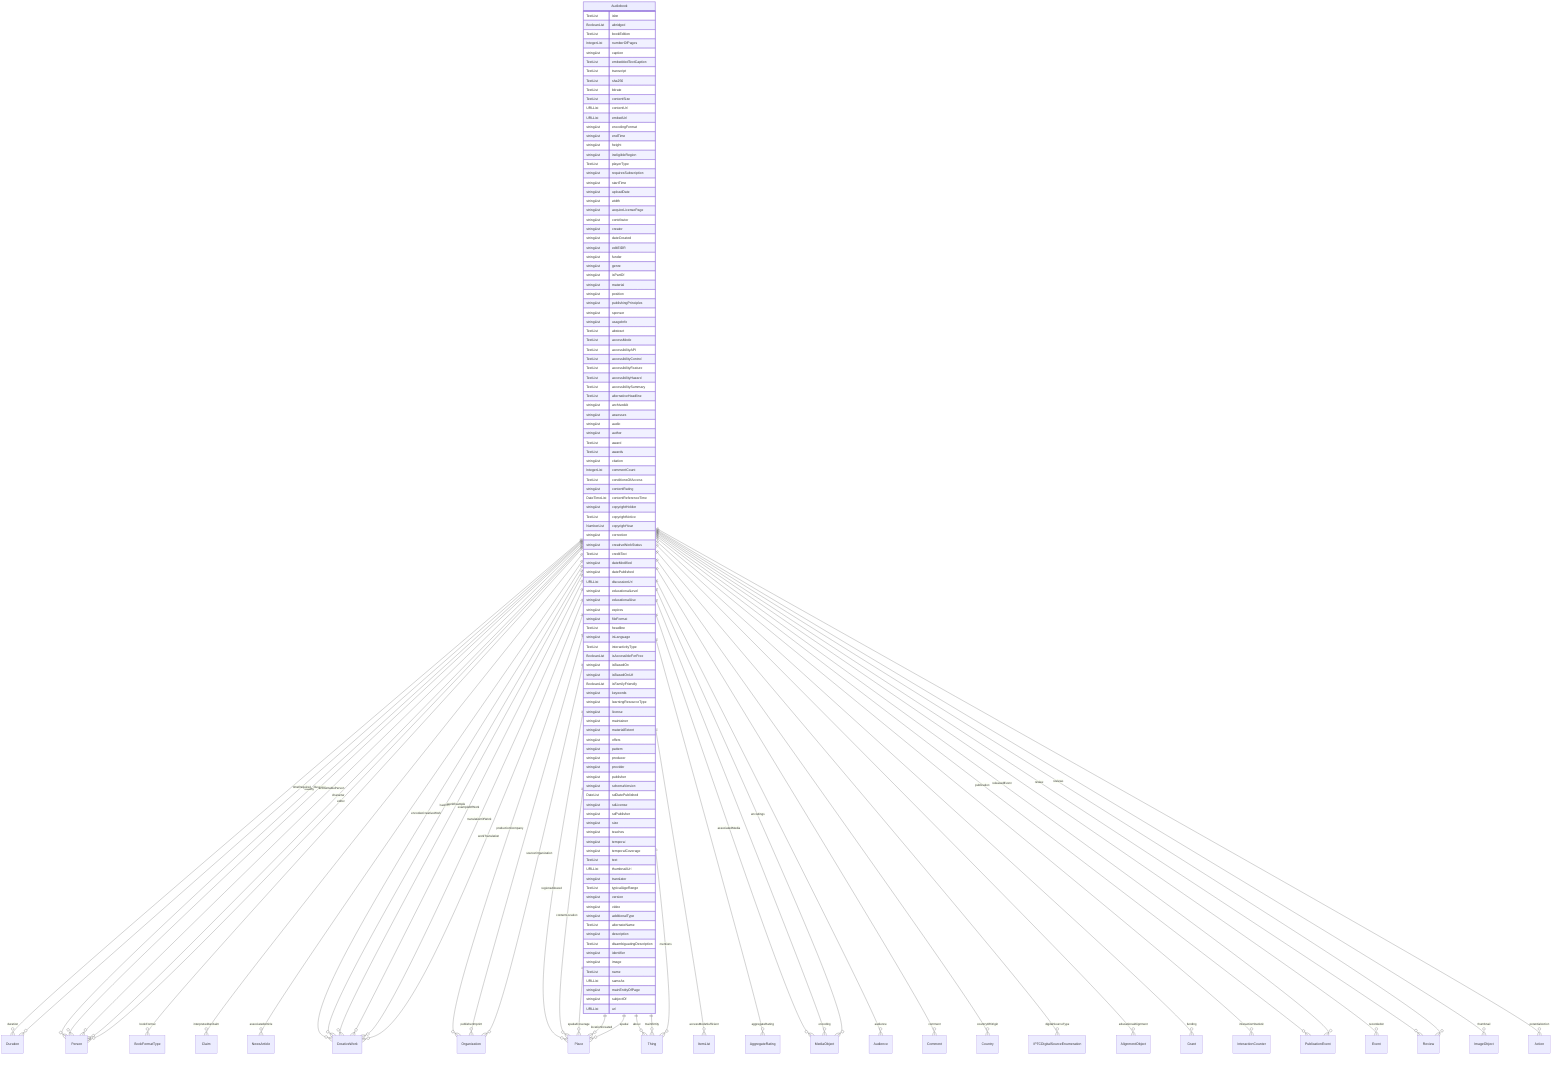 erDiagram
Audiobook {
    TextList isbn  
    BooleanList abridged  
    TextList bookEdition  
    IntegerList numberOfPages  
    stringList caption  
    TextList embeddedTextCaption  
    TextList transcript  
    TextList sha256  
    TextList bitrate  
    TextList contentSize  
    URLList contentUrl  
    URLList embedUrl  
    stringList encodingFormat  
    stringList endTime  
    stringList height  
    stringList ineligibleRegion  
    TextList playerType  
    stringList requiresSubscription  
    stringList startTime  
    stringList uploadDate  
    stringList width  
    stringList acquireLicensePage  
    stringList contributor  
    stringList creator  
    stringList dateCreated  
    stringList editEIDR  
    stringList funder  
    stringList genre  
    stringList isPartOf  
    stringList material  
    stringList position  
    stringList publishingPrinciples  
    stringList sponsor  
    stringList usageInfo  
    TextList abstract  
    TextList accessMode  
    TextList accessibilityAPI  
    TextList accessibilityControl  
    TextList accessibilityFeature  
    TextList accessibilityHazard  
    TextList accessibilitySummary  
    TextList alternativeHeadline  
    stringList archivedAt  
    stringList assesses  
    stringList audio  
    stringList author  
    TextList award  
    TextList awards  
    stringList citation  
    IntegerList commentCount  
    TextList conditionsOfAccess  
    stringList contentRating  
    DateTimeList contentReferenceTime  
    stringList copyrightHolder  
    TextList copyrightNotice  
    NumberList copyrightYear  
    stringList correction  
    stringList creativeWorkStatus  
    TextList creditText  
    stringList dateModified  
    stringList datePublished  
    URLList discussionUrl  
    stringList educationalLevel  
    stringList educationalUse  
    stringList expires  
    stringList fileFormat  
    TextList headline  
    stringList inLanguage  
    TextList interactivityType  
    BooleanList isAccessibleForFree  
    stringList isBasedOn  
    stringList isBasedOnUrl  
    BooleanList isFamilyFriendly  
    stringList keywords  
    stringList learningResourceType  
    stringList license  
    stringList maintainer  
    stringList materialExtent  
    stringList offers  
    stringList pattern  
    stringList producer  
    stringList provider  
    stringList publisher  
    stringList schemaVersion  
    DateList sdDatePublished  
    stringList sdLicense  
    stringList sdPublisher  
    stringList size  
    stringList teaches  
    stringList temporal  
    stringList temporalCoverage  
    TextList text  
    URLList thumbnailUrl  
    stringList translator  
    TextList typicalAgeRange  
    stringList version  
    stringList video  
    stringList additionalType  
    TextList alternateName  
    stringList description  
    TextList disambiguatingDescription  
    stringList identifier  
    stringList image  
    TextList name  
    URLList sameAs  
    stringList mainEntityOfPage  
    stringList subjectOf  
    URLList url  
}

Audiobook ||--}o Duration : "duration"
Audiobook ||--}o Person : "readBy"
Audiobook ||--}o BookFormatType : "bookFormat"
Audiobook ||--}o Person : "illustrator"
Audiobook ||--}o Claim : "interpretedAsClaim"
Audiobook ||--}o NewsArticle : "associatedArticle"
Audiobook ||--}o CreativeWork : "encodesCreativeWork"
Audiobook ||--}o Organization : "productionCompany"
Audiobook ||--}o Place : "regionsAllowed"
Audiobook ||--}o Thing : "about"
Audiobook ||--}o Place : "contentLocation"
Audiobook ||--}o CreativeWork : "hasPart"
Audiobook ||--}o Thing : "mainEntity"
Audiobook ||--}o Place : "spatialCoverage"
Audiobook ||--}o CreativeWork : "workExample"
Audiobook ||--}o ItemList : "accessModeSufficient"
Audiobook ||--}o Person : "accountablePerson"
Audiobook ||--}o AggregateRating : "aggregateRating"
Audiobook ||--}o MediaObject : "associatedMedia"
Audiobook ||--}o Audience : "audience"
Audiobook ||--}o Person : "character"
Audiobook ||--}o Comment : "comment"
Audiobook ||--}o Country : "countryOfOrigin"
Audiobook ||--}o IPTCDigitalSourceEnumeration : "digitalSourceType"
Audiobook ||--}o Person : "editor"
Audiobook ||--}o AlignmentObject : "educationalAlignment"
Audiobook ||--}o MediaObject : "encoding"
Audiobook ||--}o MediaObject : "encodings"
Audiobook ||--}o CreativeWork : "exampleOfWork"
Audiobook ||--}o Grant : "funding"
Audiobook ||--}o InteractionCounter : "interactionStatistic"
Audiobook ||--}o Place : "locationCreated"
Audiobook ||--}o Thing : "mentions"
Audiobook ||--}o PublicationEvent : "publication"
Audiobook ||--}o Organization : "publisherImprint"
Audiobook ||--}o Event : "recordedAt"
Audiobook ||--}o PublicationEvent : "releasedEvent"
Audiobook ||--}o Review : "review"
Audiobook ||--}o Review : "reviews"
Audiobook ||--}o Organization : "sourceOrganization"
Audiobook ||--}o Place : "spatial"
Audiobook ||--}o ImageObject : "thumbnail"
Audiobook ||--}o Duration : "timeRequired"
Audiobook ||--}o CreativeWork : "translationOfWork"
Audiobook ||--}o CreativeWork : "workTranslation"
Audiobook ||--}o Action : "potentialAction"